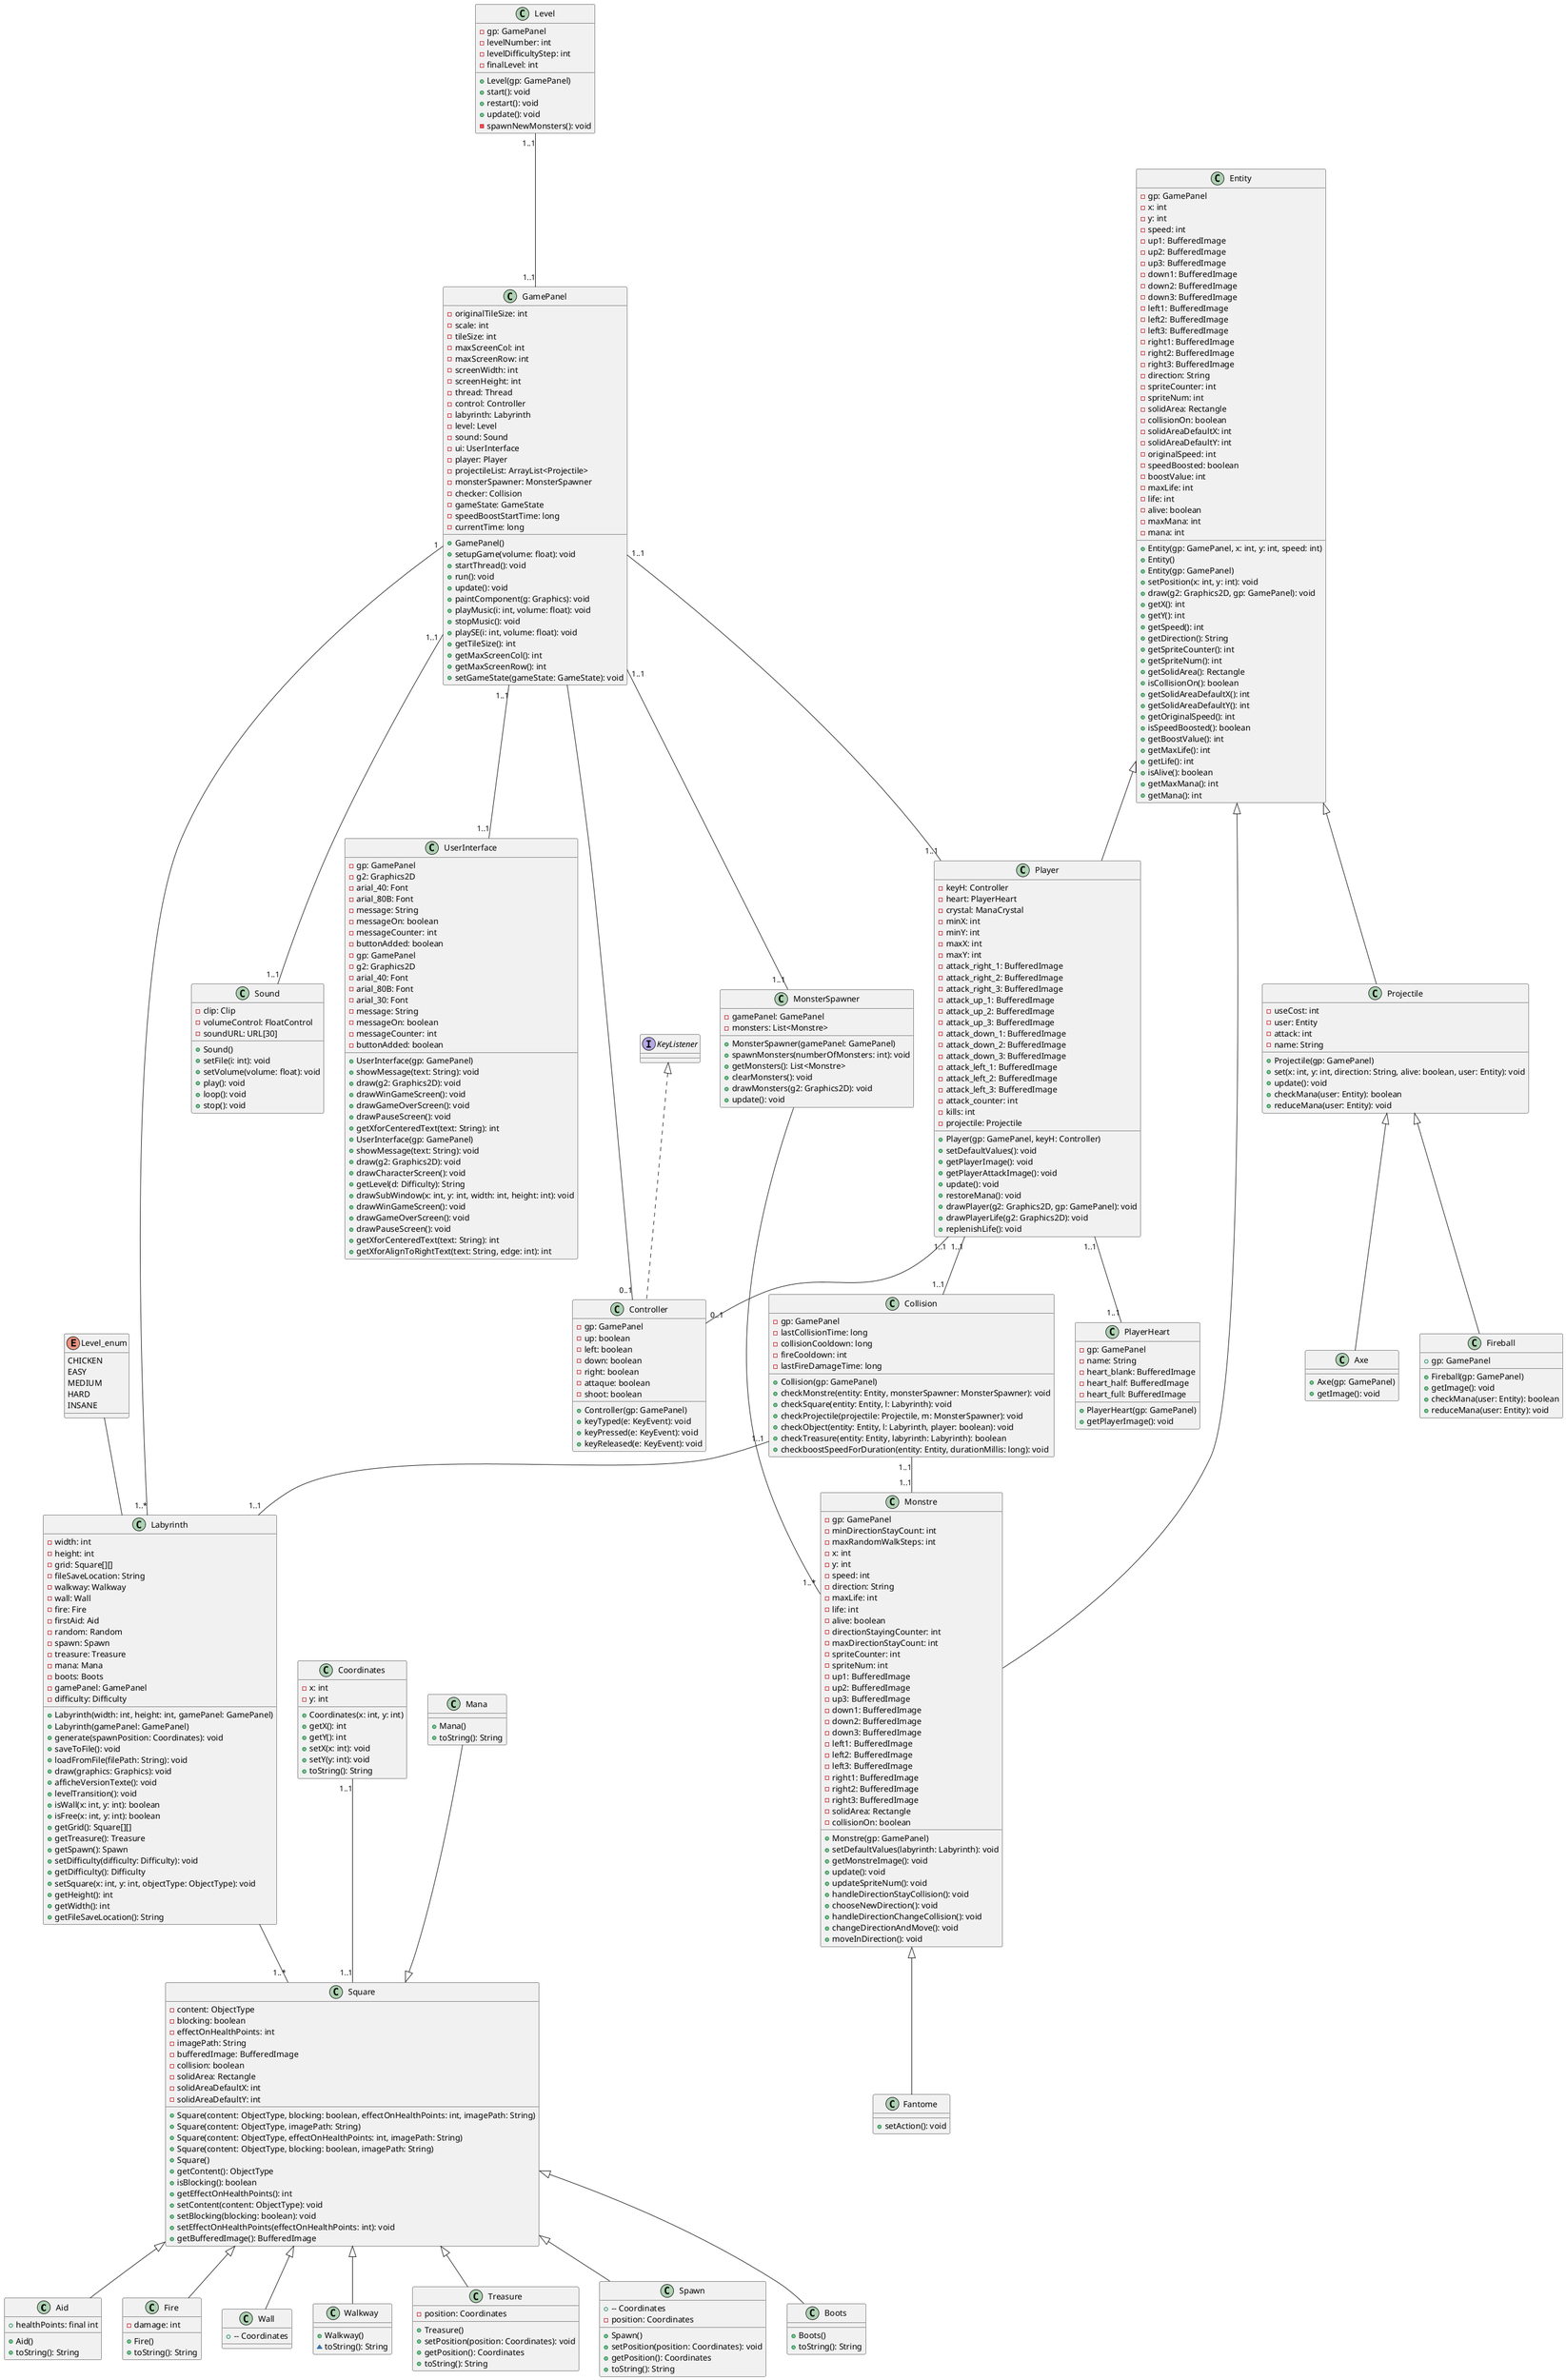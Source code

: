 @startuml

    class Aid extends Square {
        + healthPoints: final int

        + Aid()
        + toString(): String
    }
    class Entity {
    - gp: GamePanel
    - x: int
    - y: int
    - speed: int
    - up1: BufferedImage
    - up2: BufferedImage
    - up3: BufferedImage
    - down1: BufferedImage
    - down2: BufferedImage
    - down3: BufferedImage
    - left1: BufferedImage
    - left2: BufferedImage
    - left3: BufferedImage
    - right1: BufferedImage
    - right2: BufferedImage
    - right3: BufferedImage
    - direction: String
    - spriteCounter: int
    - spriteNum: int
    - solidArea: Rectangle
    - collisionOn: boolean
    - solidAreaDefaultX: int
    - solidAreaDefaultY: int
    - originalSpeed: int
    - speedBoosted: boolean
    - boostValue: int
    - maxLife: int
    - life: int
    - alive: boolean
    - maxMana: int
    - mana: int

    + Entity(gp: GamePanel, x: int, y: int, speed: int)
    + Entity()
    + Entity(gp: GamePanel)
    + setPosition(x: int, y: int): void
    + draw(g2: Graphics2D, gp: GamePanel): void
    + getX(): int
    + getY(): int
    + getSpeed(): int
    + getDirection(): String
    + getSpriteCounter(): int
    + getSpriteNum(): int
    + getSolidArea(): Rectangle
    + isCollisionOn(): boolean
    + getSolidAreaDefaultX(): int
    + getSolidAreaDefaultY(): int
    + getOriginalSpeed(): int
    + isSpeedBoosted(): boolean
    + getBoostValue(): int
    + getMaxLife(): int
    + getLife(): int
    + isAlive(): boolean
    + getMaxMana(): int
    + getMana(): int
    }
    class Sound {
    -clip: Clip
    -volumeControl: FloatControl
    -soundURL: URL[30]
    +Sound()
    +setFile(i: int): void
    +setVolume(volume: float): void
    +play(): void
    +loop(): void
    +stop(): void
    }
    class Player {
    -keyH: Controller
    -heart: PlayerHeart
    -crystal: ManaCrystal
    -minX: int
    -minY: int
    -maxX: int
    -maxY: int
    -attack_right_1: BufferedImage
    -attack_right_2: BufferedImage
    -attack_right_3: BufferedImage
    -attack_up_1: BufferedImage
    -attack_up_2: BufferedImage
    -attack_up_3: BufferedImage
    -attack_down_1: BufferedImage
    -attack_down_2: BufferedImage
    -attack_down_3: BufferedImage
    -attack_left_1: BufferedImage
    -attack_left_2: BufferedImage
    -attack_left_3: BufferedImage
    -attack_counter: int
    -kills: int
    -projectile: Projectile
    +Player(gp: GamePanel, keyH: Controller)
    +setDefaultValues(): void
    +getPlayerImage(): void
    +getPlayerAttackImage(): void
    +update(): void
    +restoreMana(): void
    +drawPlayer(g2: Graphics2D, gp: GamePanel): void
    +drawPlayerLife(g2: Graphics2D): void
    +replenishLife(): void
    }
    class Monstre {
    -gp: GamePanel
    -minDirectionStayCount: int
    -maxRandomWalkSteps: int
    -x: int
    -y: int
    -speed: int
    -direction: String
    -maxLife: int
    -life: int
    -alive: boolean
    -directionStayingCounter: int
    -maxDirectionStayCount: int
    -spriteCounter: int
    -spriteNum: int
    -up1: BufferedImage
    -up2: BufferedImage
    -up3: BufferedImage
    -down1: BufferedImage
    -down2: BufferedImage
    -down3: BufferedImage
    -left1: BufferedImage
    -left2: BufferedImage
    -left3: BufferedImage
    -right1: BufferedImage
    -right2: BufferedImage
    -right3: BufferedImage
    -solidArea: Rectangle
    -collisionOn: boolean
    +Monstre(gp: GamePanel)
    +setDefaultValues(labyrinth: Labyrinth): void
    +getMonstreImage(): void
    +update(): void
    +updateSpriteNum(): void
    +handleDirectionStayCollision(): void
    +chooseNewDirection(): void
    +handleDirectionChangeCollision(): void
    +changeDirectionAndMove(): void
    +moveInDirection(): void
    }
    class Fantome {
        + setAction(): void
    }

    class Fire extends Square {
    - damage: int

    + Fire()
    + toString(): String
}

class PlayerHeart {
  -gp: GamePanel
  -name: String
  -heart_blank: BufferedImage
  -heart_half: BufferedImage
  -heart_full: BufferedImage
  +PlayerHeart(gp: GamePanel)
  +getPlayerImage(): void
}
    class Level {
    - gp: GamePanel
    - levelNumber: int
    - levelDifficultyStep: int
    - finalLevel: int

    + Level(gp: GamePanel)
    + start(): void
    + restart(): void
    + update(): void
    - spawnNewMonsters(): void
}

    class GamePanel {
        - originalTileSize: int
        - scale: int
        - tileSize: int
        - maxScreenCol: int
        - maxScreenRow: int
        - screenWidth: int
        - screenHeight: int
        - thread: Thread
        - control: Controller
        - labyrinth: Labyrinth
        - level: Level
        - sound: Sound
        - ui: UserInterface
        - player: Player
        - projectileList: ArrayList<Projectile>
        - monsterSpawner: MonsterSpawner
        - checker: Collision
        - gameState: GameState
        - speedBoostStartTime: long
        - currentTime: long

        + GamePanel()
        + setupGame(volume: float): void
        + startThread(): void
        + run(): void
        + update(): void
        + paintComponent(g: Graphics): void
        + playMusic(i: int, volume: float): void
        + stopMusic(): void
        + playSE(i: int, volume: float): void
        + getTileSize(): int
        + getMaxScreenCol(): int
        + getMaxScreenRow(): int
        + setGameState(gameState: GameState): void
    }
    class MonsterSpawner {
    -gamePanel: GamePanel
    -monsters: List<Monstre>
    +MonsterSpawner(gamePanel: GamePanel)
    +spawnMonsters(numberOfMonsters: int): void
    +getMonsters(): List<Monstre>
    +clearMonsters(): void
    +drawMonsters(g2: Graphics2D): void
    +update(): void
    }

   class Controller implements KeyListener {
        - gp: GamePanel
        - up: boolean
        - left: boolean
        - down: boolean
        - right: boolean
        - attaque: boolean
        - shoot: boolean

        + Controller(gp: GamePanel)
        + keyTyped(e: KeyEvent): void
        + keyPressed(e: KeyEvent): void
        + keyReleased(e: KeyEvent): void
    }

    enum Level_enum {
        CHICKEN
        EASY
        MEDIUM
        HARD
        INSANE
    }

   class Labyrinth {
    - width: int
    - height: int
    - grid: Square[][]
    - fileSaveLocation: String
    - walkway: Walkway
    - wall: Wall
    - fire: Fire
    - firstAid: Aid
    - random: Random
    - spawn: Spawn
    - treasure: Treasure
    - mana: Mana
    - boots: Boots
    - gamePanel: GamePanel
    - difficulty: Difficulty

    + Labyrinth(width: int, height: int, gamePanel: GamePanel)
    + Labyrinth(gamePanel: GamePanel)
    + generate(spawnPosition: Coordinates): void
    + saveToFile(): void
    + loadFromFile(filePath: String): void
    + draw(graphics: Graphics): void
    + afficheVersionTexte(): void
    + levelTransition(): void
    + isWall(x: int, y: int): boolean
    + isFree(x: int, y: int): boolean
    + getGrid(): Square[][]
    + getTreasure(): Treasure
    + getSpawn(): Spawn
    + setDifficulty(difficulty: Difficulty): void
    + getDifficulty(): Difficulty
    + setSquare(x: int, y: int, objectType: ObjectType): void
    + getHeight(): int
    + getWidth(): int
    + getFileSaveLocation(): String
}

  class Square {
  -content: ObjectType
  -blocking: boolean
  -effectOnHealthPoints: int
  -imagePath: String
  -bufferedImage: BufferedImage
  -collision: boolean
  -solidArea: Rectangle
  -solidAreaDefaultX: int
  -solidAreaDefaultY: int
  
  +Square(content: ObjectType, blocking: boolean, effectOnHealthPoints: int, imagePath: String)
  +Square(content: ObjectType, imagePath: String)
  +Square(content: ObjectType, effectOnHealthPoints: int, imagePath: String)
  +Square(content: ObjectType, blocking: boolean, imagePath: String)
  +Square()
  +getContent(): ObjectType
  +isBlocking(): boolean
  +getEffectOnHealthPoints(): int
  +setContent(content: ObjectType): void
  +setBlocking(blocking: boolean): void
  +setEffectOnHealthPoints(effectOnHealthPoints: int): void
  +getBufferedImage(): BufferedImage
}

    class Wall {
        + -- Coordinates
    }

    class Walkway {
    +Walkway()
    ~toString(): String
}

    class Treasure {
    -position: Coordinates
    +Treasure()
    +setPosition(position: Coordinates): void
    +getPosition(): Coordinates
    +toString(): String
    }

    class Spawn {
        + -- Coordinates
    }


 class Coordinates {
        - x: int
        - y: int

        + Coordinates(x: int, y: int)
        + getX(): int
        + getY(): int
        + setX(x: int): void
        + setY(y: int): void
        + toString(): String
    }

    class Collision {
        - gp: GamePanel
        - lastCollisionTime: long
        - collisionCooldown: long
        - fireCooldown: int
        - lastFireDamageTime: long

        + Collision(gp: GamePanel)
        + checkMonstre(entity: Entity, monsterSpawner: MonsterSpawner): void
        + checkSquare(entity: Entity, l: Labyrinth): void
        + checkProjectile(projectile: Projectile, m: MonsterSpawner): void
        + checkObject(entity: Entity, l: Labyrinth, player: boolean): void
        + checkTreasure(entity: Entity, labyrinth: Labyrinth): boolean
        + checkboostSpeedForDuration(entity: Entity, durationMillis: long): void
    }

class UserInterface {
        - gp: GamePanel
        - g2: Graphics2D
        - arial_40: Font
        - arial_80B: Font
        - message: String
        - messageOn: boolean
        - messageCounter: int
        - buttonAdded: boolean
        + UserInterface(gp: GamePanel)
        + showMessage(text: String): void
        + draw(g2: Graphics2D): void
        + drawWinGameScreen(): void
        + drawGameOverScreen(): void
        + drawPauseScreen(): void
        + getXforCenteredText(text: String): int
    }


class Projectile extends Entity {
        - useCost: int
        - user: Entity
        - attack: int
        - name: String

        + Projectile(gp: GamePanel)
        + set(x: int, y: int, direction: String, alive: boolean, user: Entity): void
        + update(): void
        + checkMana(user: Entity): boolean
        + reduceMana(user: Entity): void
    }

class Axe extends Projectile {
        + Axe(gp: GamePanel)
        + getImage(): void
    }

class Boots extends Square {
    + Boots()
    + toString(): String
}


class Fireball extends Projectile {
    + gp: GamePanel

    + Fireball(gp: GamePanel)
    + getImage(): void
    + checkMana(user: Entity): boolean
    + reduceMana(user: Entity): void
}


class Mana {
  +Mana()
  +toString(): String
}

class Spawn {
  -position: Coordinates
  +Spawn()
  +setPosition(position: Coordinates): void
  +getPosition(): Coordinates
  +toString(): String
}

class UserInterface {
  -gp: GamePanel
  -g2: Graphics2D
  -arial_40: Font
  -arial_80B: Font
  -arial_30: Font
  -message: String
  -messageOn: boolean
  -messageCounter: int
  -buttonAdded: boolean
  +UserInterface(gp: GamePanel)
  +showMessage(text: String): void
  +draw(g2: Graphics2D): void
  +drawCharacterScreen(): void
  +getLevel(d: Difficulty): String
  +drawSubWindow(x: int, y: int, width: int, height: int): void
  +drawWinGameScreen(): void
  +drawGameOverScreen(): void
  +drawPauseScreen(): void
  +getXforCenteredText(text: String): int
  +getXforAlignToRightText(text: String, edge: int): int
}

Mana --|> Square

Entity <|-- Monstre
Monstre <|-- Fantome
GamePanel "1..1" -- "1..1" Player
Entity <|-- Player
GamePanel "1" -- "1..*" Labyrinth
Level_enum -- Labyrinth
Player "1..1" -- "0..1" Controller
GamePanel -- "0..1" Controller
Labyrinth -- "1..*" Square
Square <|-- Wall 
Square <|-- Walkway
Square <|-- Treasure
Square <|-- Spawn
Level "1..1" -- "1..1" GamePanel
MonsterSpawner  -- "1..*" Monstre
GamePanel "1..1" -- "1..1" MonsterSpawner
GamePanel "1..1" -- "1..1" UserInterface

Coordinates "1..1" -- "1..1" Square
Player "1..1" -- "1..1" PlayerHeart
GamePanel "1..1" -- "1..1" Sound

Player "1..1" -- "1..1" Collision
Collision "1..1" -- "1..1" Labyrinth
Collision "1..1" -- "1..1" Monstre

@enduml
